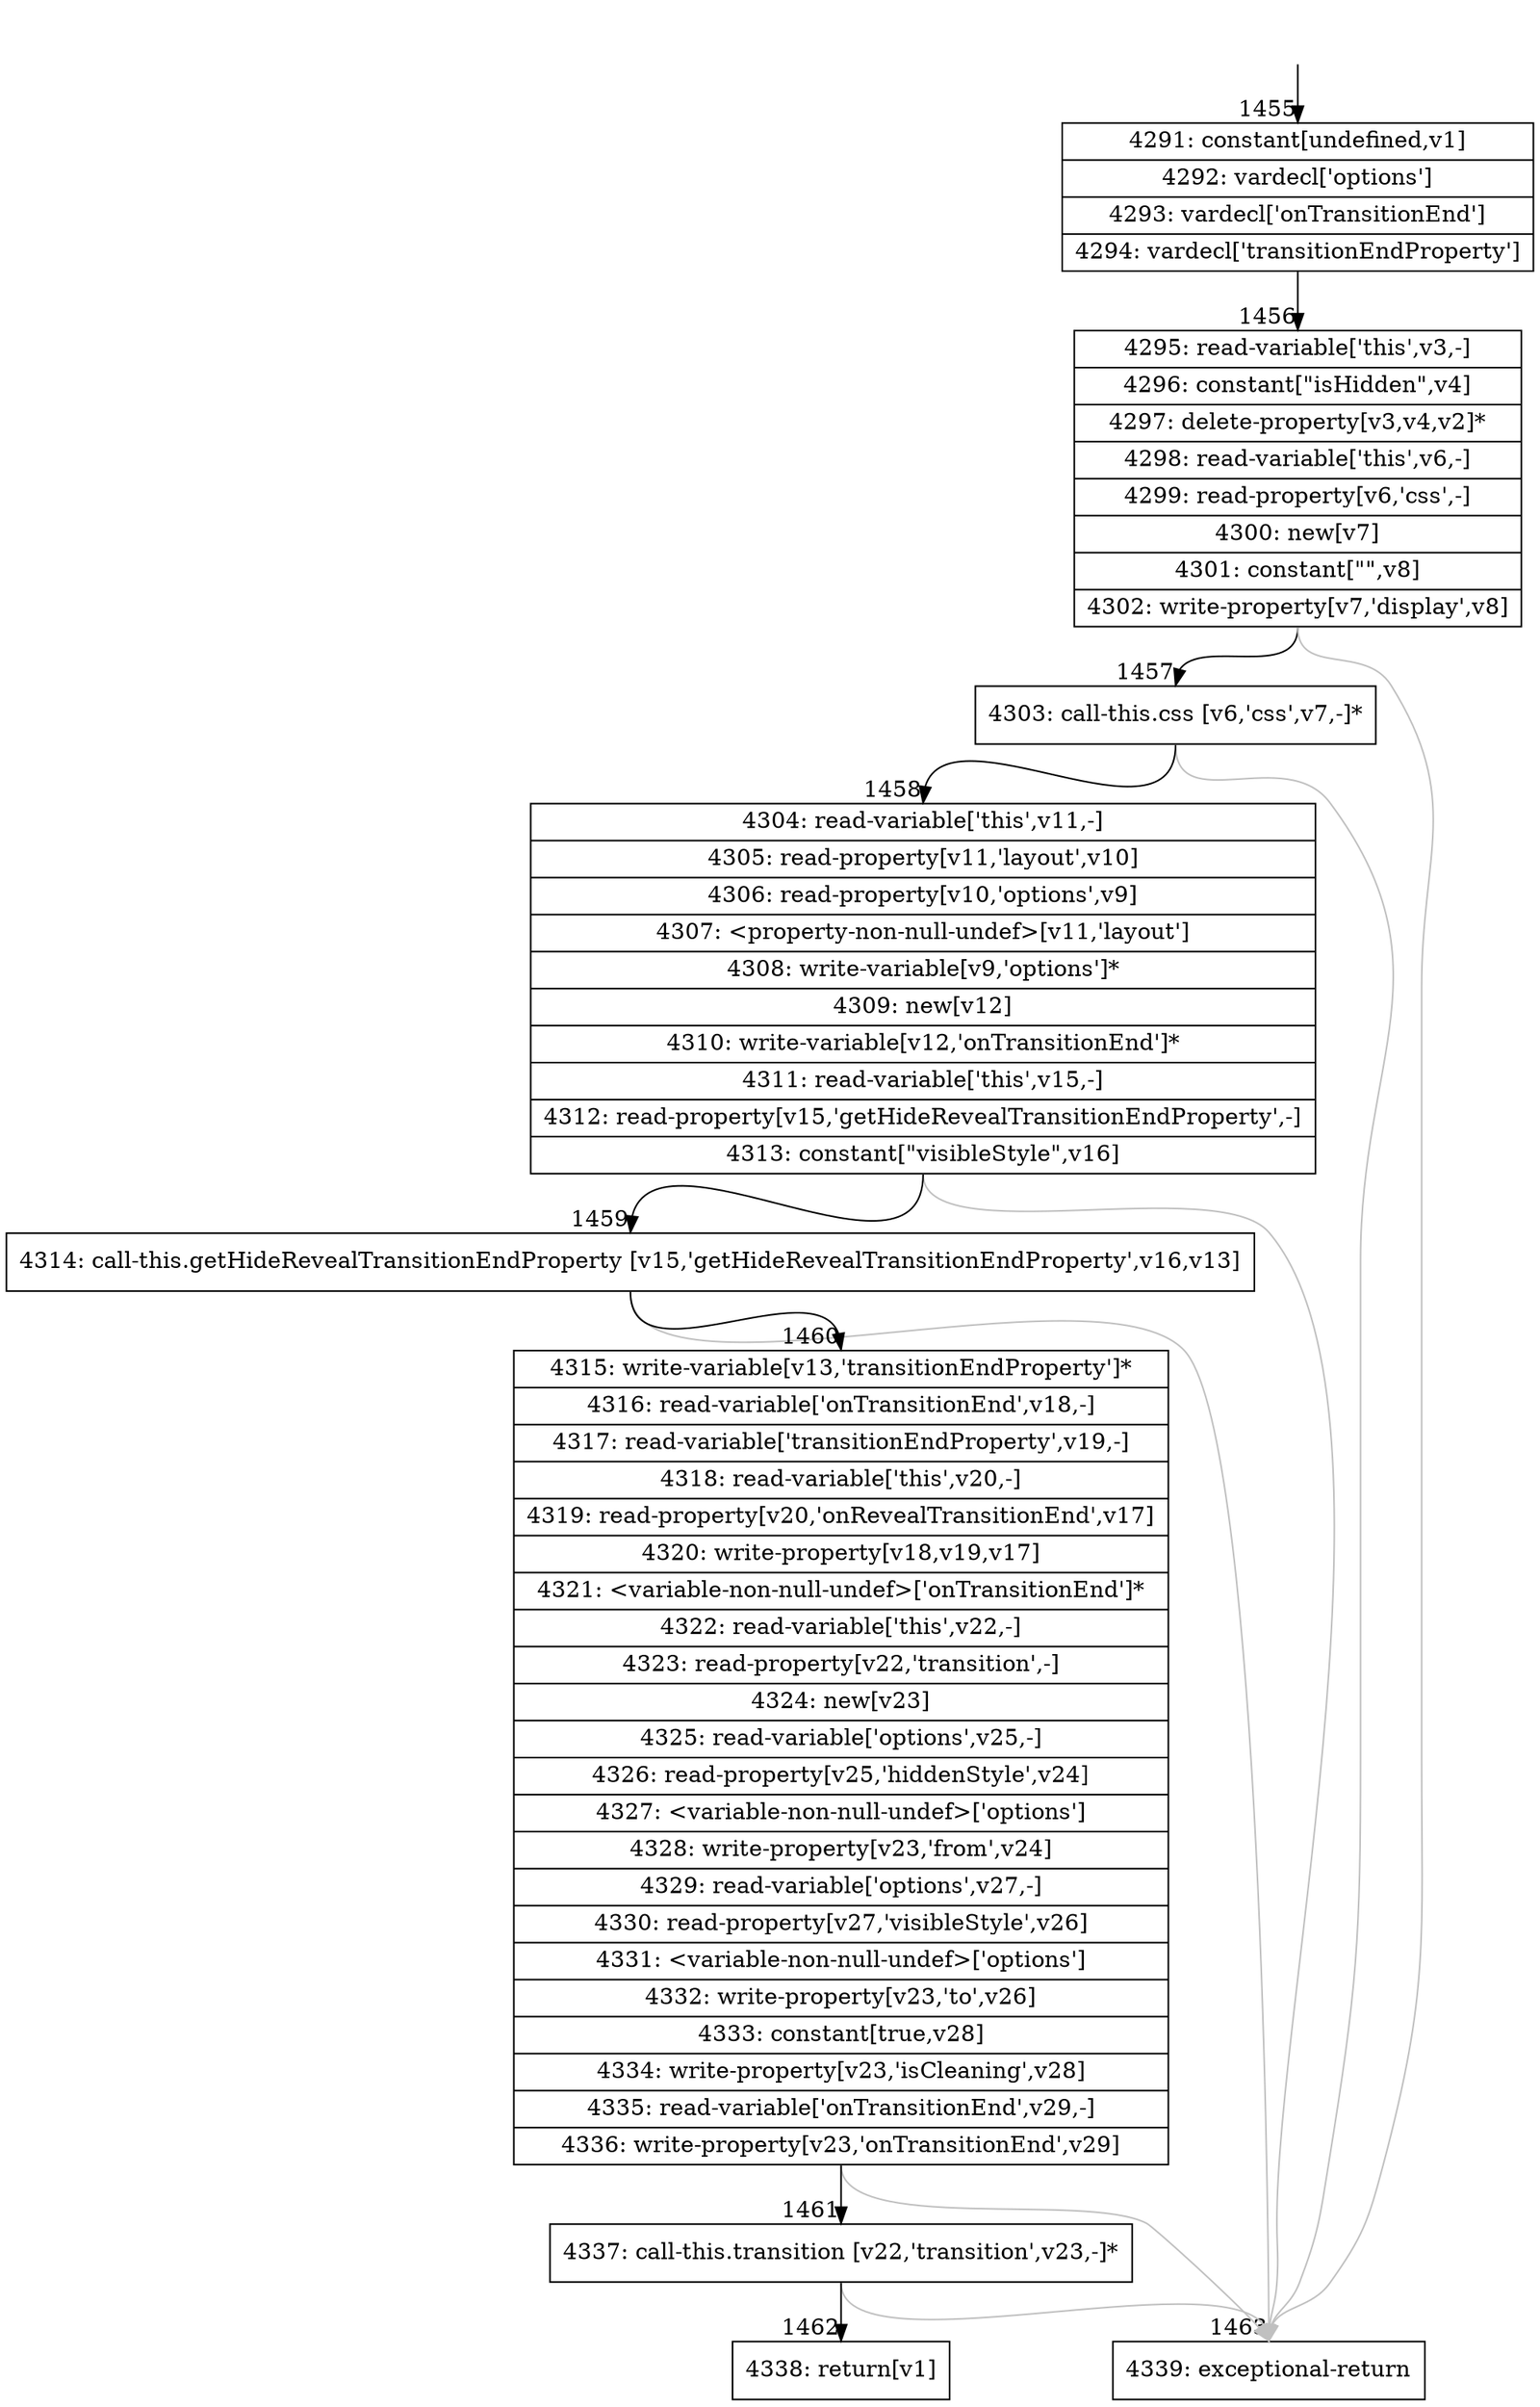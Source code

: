 digraph {
rankdir="TD"
BB_entry132[shape=none,label=""];
BB_entry132 -> BB1455 [tailport=s, headport=n, headlabel="    1455"]
BB1455 [shape=record label="{4291: constant[undefined,v1]|4292: vardecl['options']|4293: vardecl['onTransitionEnd']|4294: vardecl['transitionEndProperty']}" ] 
BB1455 -> BB1456 [tailport=s, headport=n, headlabel="      1456"]
BB1456 [shape=record label="{4295: read-variable['this',v3,-]|4296: constant[\"isHidden\",v4]|4297: delete-property[v3,v4,v2]*|4298: read-variable['this',v6,-]|4299: read-property[v6,'css',-]|4300: new[v7]|4301: constant[\"\",v8]|4302: write-property[v7,'display',v8]}" ] 
BB1456 -> BB1457 [tailport=s, headport=n, headlabel="      1457"]
BB1456 -> BB1463 [tailport=s, headport=n, color=gray, headlabel="      1463"]
BB1457 [shape=record label="{4303: call-this.css [v6,'css',v7,-]*}" ] 
BB1457 -> BB1458 [tailport=s, headport=n, headlabel="      1458"]
BB1457 -> BB1463 [tailport=s, headport=n, color=gray]
BB1458 [shape=record label="{4304: read-variable['this',v11,-]|4305: read-property[v11,'layout',v10]|4306: read-property[v10,'options',v9]|4307: \<property-non-null-undef\>[v11,'layout']|4308: write-variable[v9,'options']*|4309: new[v12]|4310: write-variable[v12,'onTransitionEnd']*|4311: read-variable['this',v15,-]|4312: read-property[v15,'getHideRevealTransitionEndProperty',-]|4313: constant[\"visibleStyle\",v16]}" ] 
BB1458 -> BB1459 [tailport=s, headport=n, headlabel="      1459"]
BB1458 -> BB1463 [tailport=s, headport=n, color=gray]
BB1459 [shape=record label="{4314: call-this.getHideRevealTransitionEndProperty [v15,'getHideRevealTransitionEndProperty',v16,v13]}" ] 
BB1459 -> BB1460 [tailport=s, headport=n, headlabel="      1460"]
BB1459 -> BB1463 [tailport=s, headport=n, color=gray]
BB1460 [shape=record label="{4315: write-variable[v13,'transitionEndProperty']*|4316: read-variable['onTransitionEnd',v18,-]|4317: read-variable['transitionEndProperty',v19,-]|4318: read-variable['this',v20,-]|4319: read-property[v20,'onRevealTransitionEnd',v17]|4320: write-property[v18,v19,v17]|4321: \<variable-non-null-undef\>['onTransitionEnd']*|4322: read-variable['this',v22,-]|4323: read-property[v22,'transition',-]|4324: new[v23]|4325: read-variable['options',v25,-]|4326: read-property[v25,'hiddenStyle',v24]|4327: \<variable-non-null-undef\>['options']|4328: write-property[v23,'from',v24]|4329: read-variable['options',v27,-]|4330: read-property[v27,'visibleStyle',v26]|4331: \<variable-non-null-undef\>['options']|4332: write-property[v23,'to',v26]|4333: constant[true,v28]|4334: write-property[v23,'isCleaning',v28]|4335: read-variable['onTransitionEnd',v29,-]|4336: write-property[v23,'onTransitionEnd',v29]}" ] 
BB1460 -> BB1461 [tailport=s, headport=n, headlabel="      1461"]
BB1460 -> BB1463 [tailport=s, headport=n, color=gray]
BB1461 [shape=record label="{4337: call-this.transition [v22,'transition',v23,-]*}" ] 
BB1461 -> BB1462 [tailport=s, headport=n, headlabel="      1462"]
BB1461 -> BB1463 [tailport=s, headport=n, color=gray]
BB1462 [shape=record label="{4338: return[v1]}" ] 
BB1463 [shape=record label="{4339: exceptional-return}" ] 
//#$~ 1986
}
